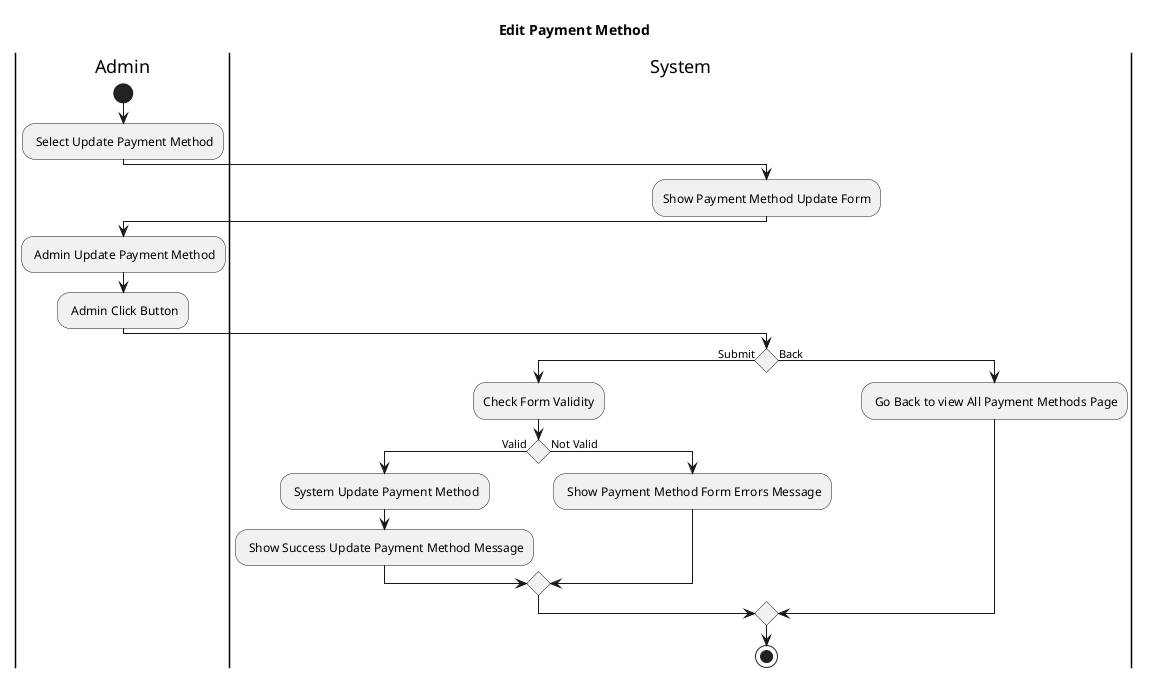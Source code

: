 @startuml
title Edit Payment Method 
|Admin|
start 
    : Select Update Payment Method;
|System|
    :Show Payment Method Update Form;
|Admin|  
    : Admin Update Payment Method;
    : Admin Click Button;
|System|
If () then (Submit)
    :Check Form Validity;
    if () is (Valid) then
        : System Update Payment Method;
        : Show Success Update Payment Method Message;
    else (Not Valid)
        : Show Payment Method Form Errors Message;
    endif
else (Back)
    : Go Back to view All Payment Methods Page;
endif
stop
@enduml